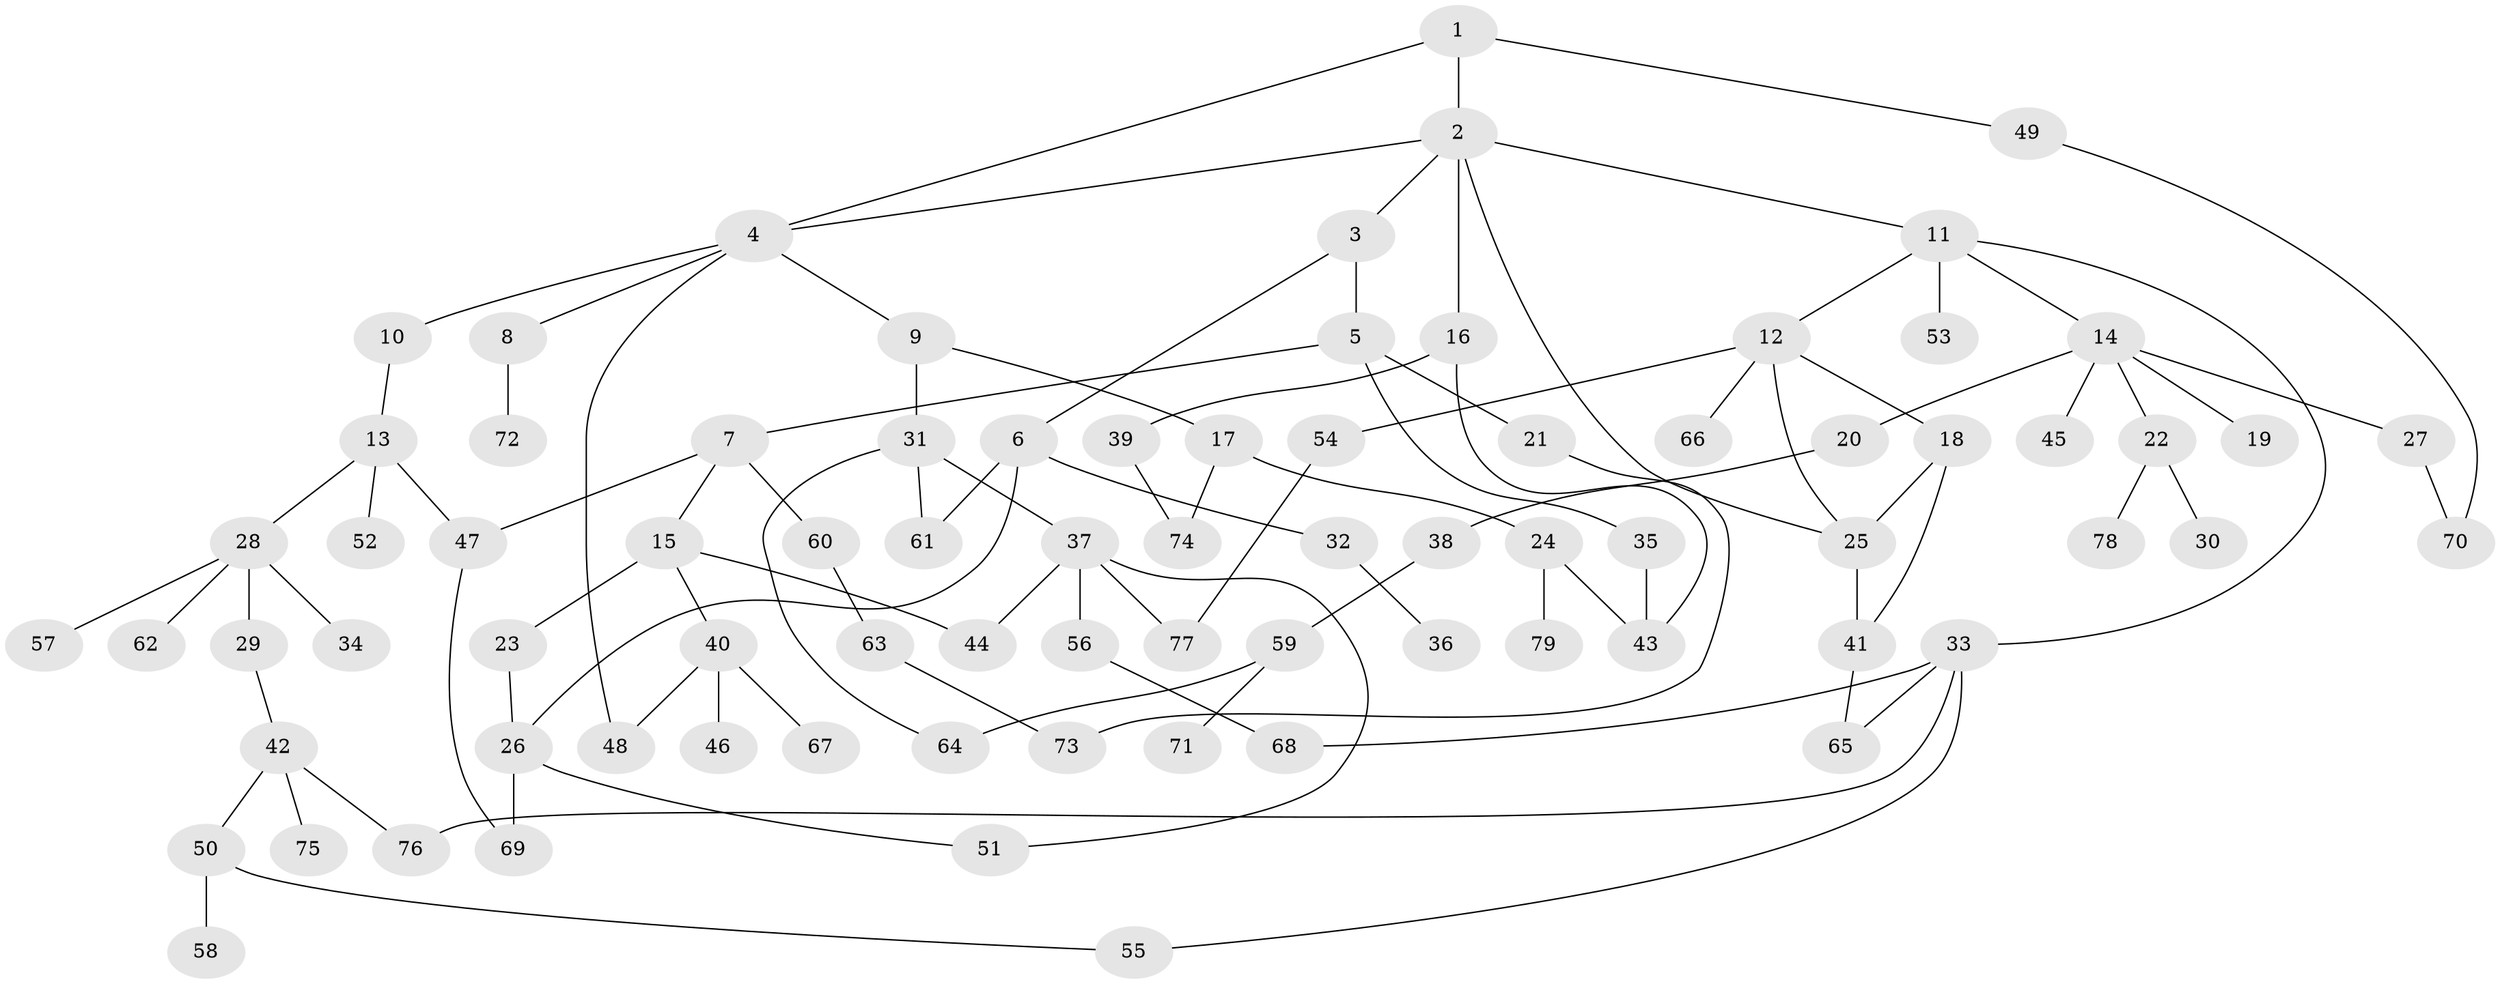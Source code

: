 // Generated by graph-tools (version 1.1) at 2025/13/03/09/25 04:13:37]
// undirected, 79 vertices, 100 edges
graph export_dot {
graph [start="1"]
  node [color=gray90,style=filled];
  1;
  2;
  3;
  4;
  5;
  6;
  7;
  8;
  9;
  10;
  11;
  12;
  13;
  14;
  15;
  16;
  17;
  18;
  19;
  20;
  21;
  22;
  23;
  24;
  25;
  26;
  27;
  28;
  29;
  30;
  31;
  32;
  33;
  34;
  35;
  36;
  37;
  38;
  39;
  40;
  41;
  42;
  43;
  44;
  45;
  46;
  47;
  48;
  49;
  50;
  51;
  52;
  53;
  54;
  55;
  56;
  57;
  58;
  59;
  60;
  61;
  62;
  63;
  64;
  65;
  66;
  67;
  68;
  69;
  70;
  71;
  72;
  73;
  74;
  75;
  76;
  77;
  78;
  79;
  1 -- 2;
  1 -- 4;
  1 -- 49;
  2 -- 3;
  2 -- 11;
  2 -- 16;
  2 -- 25;
  2 -- 4;
  3 -- 5;
  3 -- 6;
  4 -- 8;
  4 -- 9;
  4 -- 10;
  4 -- 48;
  5 -- 7;
  5 -- 21;
  5 -- 35;
  6 -- 32;
  6 -- 61;
  6 -- 26;
  7 -- 15;
  7 -- 60;
  7 -- 47;
  8 -- 72;
  9 -- 17;
  9 -- 31;
  10 -- 13;
  11 -- 12;
  11 -- 14;
  11 -- 33;
  11 -- 53;
  12 -- 18;
  12 -- 54;
  12 -- 66;
  12 -- 25;
  13 -- 28;
  13 -- 47;
  13 -- 52;
  14 -- 19;
  14 -- 20;
  14 -- 22;
  14 -- 27;
  14 -- 45;
  15 -- 23;
  15 -- 40;
  15 -- 44;
  16 -- 39;
  16 -- 43;
  17 -- 24;
  17 -- 74;
  18 -- 41;
  18 -- 25;
  20 -- 38;
  21 -- 73;
  22 -- 30;
  22 -- 78;
  23 -- 26;
  24 -- 43;
  24 -- 79;
  25 -- 41;
  26 -- 51;
  26 -- 69;
  27 -- 70;
  28 -- 29;
  28 -- 34;
  28 -- 57;
  28 -- 62;
  29 -- 42;
  31 -- 37;
  31 -- 64;
  31 -- 61;
  32 -- 36;
  33 -- 65;
  33 -- 76;
  33 -- 68;
  33 -- 55;
  35 -- 43;
  37 -- 56;
  37 -- 77;
  37 -- 51;
  37 -- 44;
  38 -- 59;
  39 -- 74;
  40 -- 46;
  40 -- 48;
  40 -- 67;
  41 -- 65;
  42 -- 50;
  42 -- 75;
  42 -- 76;
  47 -- 69;
  49 -- 70;
  50 -- 55;
  50 -- 58;
  54 -- 77;
  56 -- 68;
  59 -- 64;
  59 -- 71;
  60 -- 63;
  63 -- 73;
}
